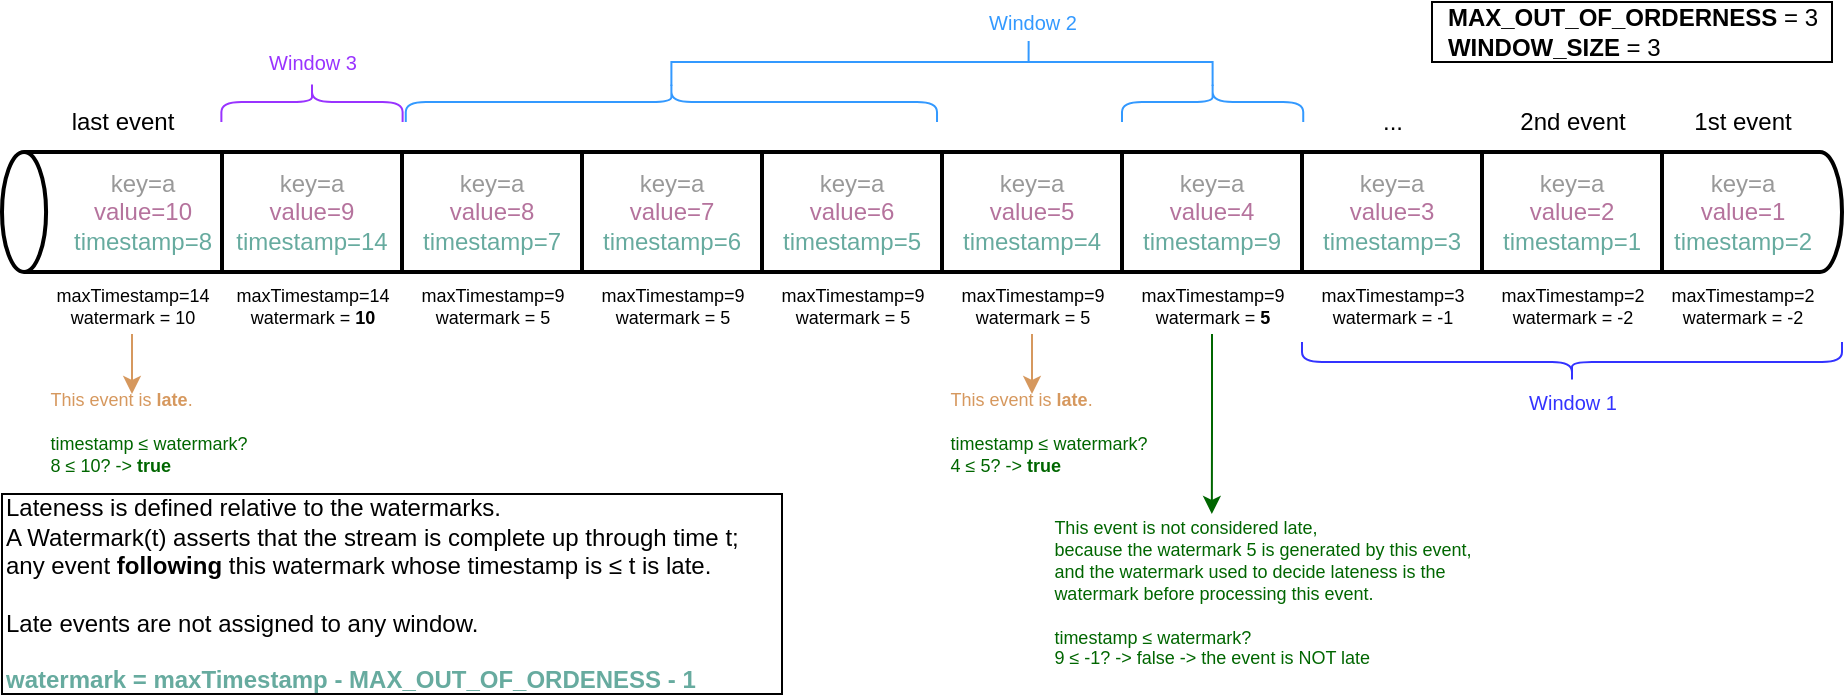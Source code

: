 <mxfile version="13.6.9" type="device"><diagram id="d2lfvzzlbhzWEriXgpfq" name="Page-1"><mxGraphModel dx="2222" dy="865" grid="1" gridSize="10" guides="1" tooltips="1" connect="1" arrows="1" fold="1" page="1" pageScale="1" pageWidth="827" pageHeight="1169" math="0" shadow="0"><root><mxCell id="0"/><mxCell id="1" parent="0"/><mxCell id="FhK9sDMLHUVrL_1yrIxx-23" value="" style="group" parent="1" vertex="1" connectable="0"><mxGeometry x="-150" y="85" width="120" height="60" as="geometry"/></mxCell><mxCell id="FhK9sDMLHUVrL_1yrIxx-24" value="&lt;span style=&quot;color: rgb(153 , 153 , 153)&quot;&gt;&lt;br&gt;&lt;/span&gt;" style="strokeWidth=2;html=1;shape=mxgraph.flowchart.direct_data;whiteSpace=wrap;align=center;rotation=-180;" parent="FhK9sDMLHUVrL_1yrIxx-23" vertex="1"><mxGeometry width="120" height="60" as="geometry"/></mxCell><mxCell id="FhK9sDMLHUVrL_1yrIxx-25" value="&lt;span style=&quot;background-color: rgb(255 , 255 , 255) ; color: rgb(153 , 153 , 153)&quot;&gt;key=a&lt;br&gt;&lt;/span&gt;&lt;span style=&quot;background-color: rgb(255 , 255 , 255) ; color: rgb(181 , 115 , 157)&quot;&gt;value=10&lt;br&gt;&lt;/span&gt;&lt;font color=&quot;#67ab9f&quot; style=&quot;background-color: rgb(255 , 255 , 255)&quot;&gt;timestamp=8&lt;/font&gt;" style="text;html=1;align=center;verticalAlign=middle;resizable=0;points=[];autosize=1;" parent="FhK9sDMLHUVrL_1yrIxx-23" vertex="1"><mxGeometry x="30" y="5" width="80" height="50" as="geometry"/></mxCell><mxCell id="FhK9sDMLHUVrL_1yrIxx-10" value="&lt;span style=&quot;color: rgb(153 , 153 , 153)&quot;&gt;key=a&lt;br&gt;&lt;/span&gt;&lt;span style=&quot;color: rgb(181 , 115 , 157)&quot;&gt;value=3&lt;br&gt;&lt;/span&gt;&lt;font color=&quot;#67ab9f&quot;&gt;timestamp=3&lt;/font&gt;" style="rounded=0;whiteSpace=wrap;html=1;strokeWidth=2;labelBackgroundColor=none;" parent="1" vertex="1"><mxGeometry x="500" y="85" width="90" height="60" as="geometry"/></mxCell><mxCell id="FhK9sDMLHUVrL_1yrIxx-11" value="&lt;span style=&quot;color: rgb(153 , 153 , 153)&quot;&gt;key=a&lt;br&gt;&lt;/span&gt;&lt;span style=&quot;color: rgb(181 , 115 , 157)&quot;&gt;value=4&lt;br&gt;&lt;/span&gt;&lt;font color=&quot;#67ab9f&quot;&gt;timestamp=9&lt;/font&gt;" style="rounded=0;whiteSpace=wrap;html=1;strokeWidth=2;" parent="1" vertex="1"><mxGeometry x="410" y="85" width="90" height="60" as="geometry"/></mxCell><mxCell id="FhK9sDMLHUVrL_1yrIxx-12" value="&lt;span style=&quot;color: rgb(153 , 153 , 153)&quot;&gt;key=a&lt;br&gt;&lt;/span&gt;&lt;span style=&quot;color: rgb(181 , 115 , 157)&quot;&gt;value=5&lt;br&gt;&lt;/span&gt;&lt;font color=&quot;#67ab9f&quot;&gt;timestamp=4&lt;/font&gt;" style="rounded=0;whiteSpace=wrap;html=1;strokeWidth=2;" parent="1" vertex="1"><mxGeometry x="320" y="85" width="90" height="60" as="geometry"/></mxCell><mxCell id="FhK9sDMLHUVrL_1yrIxx-13" value="&lt;span style=&quot;color: rgb(153 , 153 , 153)&quot;&gt;key=a&lt;br&gt;&lt;/span&gt;&lt;span style=&quot;color: rgb(181 , 115 , 157)&quot;&gt;value=6&lt;br&gt;&lt;/span&gt;&lt;font color=&quot;#67ab9f&quot;&gt;timestamp=5&lt;/font&gt;" style="rounded=0;whiteSpace=wrap;html=1;strokeWidth=2;" parent="1" vertex="1"><mxGeometry x="230" y="85" width="90" height="60" as="geometry"/></mxCell><mxCell id="FhK9sDMLHUVrL_1yrIxx-14" value="&lt;span style=&quot;color: rgb(153 , 153 , 153)&quot;&gt;key=a&lt;br&gt;&lt;/span&gt;&lt;span style=&quot;color: rgb(181 , 115 , 157)&quot;&gt;value=7&lt;br&gt;&lt;/span&gt;&lt;font color=&quot;#67ab9f&quot;&gt;timestamp=6&lt;/font&gt;" style="rounded=0;whiteSpace=wrap;html=1;strokeWidth=2;" parent="1" vertex="1"><mxGeometry x="140" y="85" width="90" height="60" as="geometry"/></mxCell><mxCell id="FhK9sDMLHUVrL_1yrIxx-15" value="&lt;span style=&quot;color: rgb(153 , 153 , 153)&quot;&gt;key=a&lt;br&gt;&lt;/span&gt;&lt;span style=&quot;color: rgb(181 , 115 , 157)&quot;&gt;value=8&lt;br&gt;&lt;/span&gt;&lt;font color=&quot;#67ab9f&quot;&gt;timestamp=7&lt;/font&gt;" style="rounded=0;whiteSpace=wrap;html=1;strokeWidth=2;" parent="1" vertex="1"><mxGeometry x="50" y="85" width="90" height="60" as="geometry"/></mxCell><mxCell id="FhK9sDMLHUVrL_1yrIxx-16" value="&lt;span style=&quot;color: rgb(153 , 153 , 153)&quot;&gt;key=a&lt;br&gt;&lt;/span&gt;&lt;span style=&quot;color: rgb(181 , 115 , 157)&quot;&gt;value=9&lt;br&gt;&lt;/span&gt;&lt;font color=&quot;#67ab9f&quot;&gt;timestamp=14&lt;/font&gt;" style="rounded=0;whiteSpace=wrap;html=1;strokeWidth=2;" parent="1" vertex="1"><mxGeometry x="-40" y="85" width="90" height="60" as="geometry"/></mxCell><mxCell id="FhK9sDMLHUVrL_1yrIxx-22" value="" style="group;labelBackgroundColor=none;" parent="1" vertex="1" connectable="0"><mxGeometry x="650" y="85" width="120" height="60" as="geometry"/></mxCell><mxCell id="FhK9sDMLHUVrL_1yrIxx-20" value="&lt;span style=&quot;color: rgb(153 , 153 , 153)&quot;&gt;&lt;br&gt;&lt;/span&gt;" style="strokeWidth=2;html=1;shape=mxgraph.flowchart.direct_data;whiteSpace=wrap;align=center;rotation=-180;" parent="FhK9sDMLHUVrL_1yrIxx-22" vertex="1"><mxGeometry width="120" height="60" as="geometry"/></mxCell><mxCell id="FhK9sDMLHUVrL_1yrIxx-21" value="&lt;span style=&quot;background-color: rgb(255 , 255 , 255) ; color: rgb(153 , 153 , 153)&quot;&gt;key=a&lt;br&gt;&lt;/span&gt;&lt;span style=&quot;background-color: rgb(255 , 255 , 255) ; color: rgb(181 , 115 , 157)&quot;&gt;value=1&lt;br&gt;&lt;/span&gt;&lt;font color=&quot;#67ab9f&quot; style=&quot;background-color: rgb(255 , 255 , 255)&quot;&gt;timestamp=2&lt;/font&gt;" style="text;html=1;align=center;verticalAlign=middle;resizable=0;points=[];autosize=1;" parent="FhK9sDMLHUVrL_1yrIxx-22" vertex="1"><mxGeometry x="30" y="5" width="80" height="50" as="geometry"/></mxCell><mxCell id="FhK9sDMLHUVrL_1yrIxx-8" value="&lt;span style=&quot;color: rgb(153 , 153 , 153)&quot;&gt;key=a&lt;br&gt;&lt;/span&gt;&lt;span style=&quot;color: rgb(181 , 115 , 157)&quot;&gt;value=2&lt;br&gt;&lt;/span&gt;&lt;font color=&quot;#67ab9f&quot;&gt;timestamp=1&lt;/font&gt;" style="rounded=0;whiteSpace=wrap;html=1;strokeWidth=2;labelBackgroundColor=none;" parent="1" vertex="1"><mxGeometry x="590" y="85" width="90" height="60" as="geometry"/></mxCell><mxCell id="FhK9sDMLHUVrL_1yrIxx-26" value="1st event" style="text;html=1;align=center;verticalAlign=middle;resizable=0;points=[];autosize=1;" parent="1" vertex="1"><mxGeometry x="690" y="60" width="60" height="20" as="geometry"/></mxCell><mxCell id="FhK9sDMLHUVrL_1yrIxx-27" value="2nd event" style="text;html=1;align=center;verticalAlign=middle;resizable=0;points=[];autosize=1;" parent="1" vertex="1"><mxGeometry x="600" y="60" width="70" height="20" as="geometry"/></mxCell><mxCell id="FhK9sDMLHUVrL_1yrIxx-28" value="..." style="text;html=1;align=center;verticalAlign=middle;resizable=0;points=[];autosize=1;" parent="1" vertex="1"><mxGeometry x="530" y="60" width="30" height="20" as="geometry"/></mxCell><mxCell id="FhK9sDMLHUVrL_1yrIxx-29" value="last event" style="text;html=1;align=center;verticalAlign=middle;resizable=0;points=[];autosize=1;" parent="1" vertex="1"><mxGeometry x="-125" y="60" width="70" height="20" as="geometry"/></mxCell><mxCell id="FhK9sDMLHUVrL_1yrIxx-30" value="&lt;div&gt;&lt;span style=&quot;font-size: 9px&quot;&gt;maxTimestamp=2&lt;/span&gt;&lt;/div&gt;&lt;font style=&quot;font-size: 9px&quot;&gt;&lt;div&gt;watermark = -2&lt;/div&gt;&lt;/font&gt;" style="text;html=1;align=center;verticalAlign=middle;resizable=0;points=[];autosize=1;" parent="1" vertex="1"><mxGeometry x="675" y="146" width="90" height="30" as="geometry"/></mxCell><mxCell id="FhK9sDMLHUVrL_1yrIxx-31" value="&lt;b&gt;MAX_OUT_OF_ORDERNESS&lt;/b&gt; = 3&lt;br&gt;&lt;div style=&quot;text-align: left&quot;&gt;&lt;b&gt;WINDOW_SIZE&lt;/b&gt;&amp;nbsp;= 3&lt;/div&gt;" style="text;html=1;align=center;verticalAlign=middle;resizable=0;points=[];autosize=1;strokeColor=#000000;" parent="1" vertex="1"><mxGeometry x="565" y="10" width="200" height="30" as="geometry"/></mxCell><mxCell id="FhK9sDMLHUVrL_1yrIxx-34" value="Lateness is defined relative to the watermarks. &lt;br&gt;A Watermark(t) asserts that the stream is complete up through time t; &lt;br&gt;any event &lt;b&gt;following&lt;/b&gt; this watermark whose timestamp is ≤ t is late.&lt;br&gt;&lt;br&gt;Late events are not assigned to any window.&lt;br&gt;&lt;br&gt;&lt;span style=&quot;font-family: &amp;#34;helvetica&amp;#34; ; text-align: center&quot;&gt;&lt;font color=&quot;#67ab9f&quot;&gt;&lt;b&gt;watermark = maxTimestamp - MAX_OUT_OF_ORDENESS - 1&lt;/b&gt;&lt;/font&gt;&lt;/span&gt;" style="text;html=1;align=left;verticalAlign=middle;resizable=0;points=[];autosize=1;strokeColor=#000000;" parent="1" vertex="1"><mxGeometry x="-150" y="256" width="390" height="100" as="geometry"/></mxCell><mxCell id="FhK9sDMLHUVrL_1yrIxx-35" value="&lt;div&gt;&lt;span style=&quot;font-size: 9px&quot;&gt;maxTimestamp=2&lt;/span&gt;&lt;/div&gt;&lt;font style=&quot;font-size: 9px&quot;&gt;&lt;div&gt;watermark = -2&lt;/div&gt;&lt;/font&gt;" style="text;html=1;align=center;verticalAlign=middle;resizable=0;points=[];autosize=1;" parent="1" vertex="1"><mxGeometry x="590" y="146" width="90" height="30" as="geometry"/></mxCell><mxCell id="FhK9sDMLHUVrL_1yrIxx-36" value="&lt;div&gt;&lt;span style=&quot;font-size: 9px&quot;&gt;maxTimestamp=3&lt;/span&gt;&lt;/div&gt;&lt;font style=&quot;font-size: 9px&quot;&gt;&lt;div&gt;watermark = -1&lt;/div&gt;&lt;/font&gt;" style="text;html=1;align=center;verticalAlign=middle;resizable=0;points=[];autosize=1;" parent="1" vertex="1"><mxGeometry x="500" y="146" width="90" height="30" as="geometry"/></mxCell><mxCell id="FhK9sDMLHUVrL_1yrIxx-48" style="edgeStyle=orthogonalEdgeStyle;rounded=0;orthogonalLoop=1;jettySize=auto;html=1;entryX=0.386;entryY=0;entryDx=0;entryDy=0;entryPerimeter=0;strokeColor=#006600;" parent="1" source="FhK9sDMLHUVrL_1yrIxx-37" target="FhK9sDMLHUVrL_1yrIxx-47" edge="1"><mxGeometry relative="1" as="geometry"/></mxCell><mxCell id="FhK9sDMLHUVrL_1yrIxx-37" value="&lt;div&gt;&lt;span style=&quot;font-size: 9px&quot;&gt;maxTimestamp=9&lt;/span&gt;&lt;/div&gt;&lt;font style=&quot;font-size: 9px&quot;&gt;&lt;div&gt;watermark = &lt;b&gt;5&lt;/b&gt;&lt;/div&gt;&lt;/font&gt;" style="text;html=1;align=center;verticalAlign=middle;resizable=0;points=[];autosize=1;" parent="1" vertex="1"><mxGeometry x="410" y="146" width="90" height="30" as="geometry"/></mxCell><mxCell id="FhK9sDMLHUVrL_1yrIxx-54" style="edgeStyle=orthogonalEdgeStyle;rounded=0;orthogonalLoop=1;jettySize=auto;html=1;fontColor=#D6985E;strokeColor=#D6985E;" parent="1" source="FhK9sDMLHUVrL_1yrIxx-38" target="FhK9sDMLHUVrL_1yrIxx-49" edge="1"><mxGeometry relative="1" as="geometry"/></mxCell><mxCell id="FhK9sDMLHUVrL_1yrIxx-38" value="&lt;div&gt;&lt;span style=&quot;font-size: 9px&quot;&gt;maxTimestamp=9&lt;/span&gt;&lt;/div&gt;&lt;font style=&quot;font-size: 9px&quot;&gt;&lt;div&gt;watermark = 5&lt;/div&gt;&lt;/font&gt;" style="text;html=1;align=center;verticalAlign=middle;resizable=0;points=[];autosize=1;" parent="1" vertex="1"><mxGeometry x="320" y="146" width="90" height="30" as="geometry"/></mxCell><mxCell id="FhK9sDMLHUVrL_1yrIxx-39" value="&lt;div&gt;&lt;span style=&quot;font-size: 9px&quot;&gt;maxTimestamp=9&lt;/span&gt;&lt;/div&gt;&lt;font style=&quot;font-size: 9px&quot;&gt;&lt;div&gt;watermark = 5&lt;/div&gt;&lt;/font&gt;" style="text;html=1;align=center;verticalAlign=middle;resizable=0;points=[];autosize=1;" parent="1" vertex="1"><mxGeometry x="230" y="146" width="90" height="30" as="geometry"/></mxCell><mxCell id="FhK9sDMLHUVrL_1yrIxx-40" value="&lt;div&gt;&lt;span style=&quot;font-size: 9px&quot;&gt;maxTimestamp=9&lt;/span&gt;&lt;/div&gt;&lt;font style=&quot;font-size: 9px&quot;&gt;&lt;div&gt;watermark = 5&lt;/div&gt;&lt;/font&gt;" style="text;html=1;align=center;verticalAlign=middle;resizable=0;points=[];autosize=1;" parent="1" vertex="1"><mxGeometry x="140" y="146" width="90" height="30" as="geometry"/></mxCell><mxCell id="FhK9sDMLHUVrL_1yrIxx-41" value="&lt;div&gt;&lt;span style=&quot;font-size: 9px&quot;&gt;maxTimestamp=9&lt;/span&gt;&lt;/div&gt;&lt;font style=&quot;font-size: 9px&quot;&gt;&lt;div&gt;watermark = 5&lt;/div&gt;&lt;/font&gt;" style="text;html=1;align=center;verticalAlign=middle;resizable=0;points=[];autosize=1;" parent="1" vertex="1"><mxGeometry x="50" y="146" width="90" height="30" as="geometry"/></mxCell><mxCell id="FhK9sDMLHUVrL_1yrIxx-42" value="&lt;div&gt;&lt;span style=&quot;font-size: 9px&quot;&gt;maxTimestamp=14&lt;/span&gt;&lt;/div&gt;&lt;font style=&quot;font-size: 9px&quot;&gt;&lt;div&gt;watermark = &lt;b&gt;10&lt;/b&gt;&lt;/div&gt;&lt;/font&gt;" style="text;html=1;align=center;verticalAlign=middle;resizable=0;points=[];autosize=1;" parent="1" vertex="1"><mxGeometry x="-40" y="146" width="90" height="30" as="geometry"/></mxCell><mxCell id="FhK9sDMLHUVrL_1yrIxx-59" style="edgeStyle=orthogonalEdgeStyle;rounded=0;orthogonalLoop=1;jettySize=auto;html=1;strokeColor=#D6985E;fontColor=#D6985E;" parent="1" source="FhK9sDMLHUVrL_1yrIxx-45" target="FhK9sDMLHUVrL_1yrIxx-56" edge="1"><mxGeometry relative="1" as="geometry"/></mxCell><mxCell id="FhK9sDMLHUVrL_1yrIxx-45" value="&lt;div&gt;&lt;span style=&quot;font-size: 9px&quot;&gt;maxTimestamp=14&lt;/span&gt;&lt;/div&gt;&lt;font style=&quot;font-size: 9px&quot;&gt;&lt;div&gt;watermark = 10&lt;/div&gt;&lt;/font&gt;" style="text;html=1;align=center;verticalAlign=middle;resizable=0;points=[];autosize=1;" parent="1" vertex="1"><mxGeometry x="-130" y="146" width="90" height="30" as="geometry"/></mxCell><mxCell id="FhK9sDMLHUVrL_1yrIxx-47" value="&lt;div style=&quot;text-align: left&quot;&gt;&lt;span style=&quot;font-size: 9px&quot;&gt;&lt;font color=&quot;#006600&quot;&gt;This event is not considered late,&lt;/font&gt;&lt;/span&gt;&lt;/div&gt;&lt;font style=&quot;font-size: 9px&quot; color=&quot;#006600&quot;&gt;&lt;div style=&quot;text-align: left&quot;&gt;because the watermark 5 is generated by this event,&lt;/div&gt;&lt;div style=&quot;text-align: left&quot;&gt;and the watermark used to decide lateness is the&amp;nbsp;&lt;/div&gt;&lt;div style=&quot;text-align: left&quot;&gt;watermark before processing this event.&lt;/div&gt;&lt;div style=&quot;text-align: left&quot;&gt;&lt;br&gt;&lt;/div&gt;&lt;div style=&quot;text-align: left&quot;&gt;timestamp ≤ watermark?&lt;/div&gt;&lt;div style=&quot;text-align: left&quot;&gt;9 ≤ -1? -&amp;gt; false -&amp;gt; the event is NOT late&lt;/div&gt;&lt;/font&gt;" style="text;html=1;align=center;verticalAlign=middle;resizable=0;points=[];autosize=1;labelBorderColor=none;labelBackgroundColor=none;spacingTop=-15;" parent="1" vertex="1"><mxGeometry x="370" y="266" width="220" height="90" as="geometry"/></mxCell><mxCell id="FhK9sDMLHUVrL_1yrIxx-49" value="&lt;div style=&quot;text-align: left&quot;&gt;&lt;span style=&quot;font-size: 9px&quot;&gt;&lt;font color=&quot;#d6985e&quot;&gt;This event is &lt;b&gt;late&lt;/b&gt;.&lt;/font&gt;&lt;/span&gt;&lt;/div&gt;&lt;font style=&quot;font-size: 9px&quot;&gt;&lt;div style=&quot;text-align: left&quot;&gt;&lt;br&gt;&lt;/div&gt;&lt;div style=&quot;color: rgb(0 , 102 , 0) ; text-align: left&quot;&gt;timestamp ≤ watermark?&lt;/div&gt;&lt;div style=&quot;color: rgb(0 , 102 , 0) ; text-align: left&quot;&gt;4 ≤ 5? -&amp;gt; &lt;b&gt;true&lt;/b&gt;&lt;/div&gt;&lt;/font&gt;" style="text;html=1;align=center;verticalAlign=middle;resizable=0;points=[];autosize=1;labelBorderColor=none;labelBackgroundColor=none;spacingTop=-15;spacingLeft=15;" parent="1" vertex="1"><mxGeometry x="300" y="206" width="130" height="50" as="geometry"/></mxCell><mxCell id="FhK9sDMLHUVrL_1yrIxx-56" value="&lt;div style=&quot;text-align: left&quot;&gt;&lt;span style=&quot;font-size: 9px&quot;&gt;&lt;font color=&quot;#d6985e&quot;&gt;This event is &lt;b&gt;late&lt;/b&gt;.&lt;/font&gt;&lt;/span&gt;&lt;/div&gt;&lt;font style=&quot;font-size: 9px&quot;&gt;&lt;div style=&quot;text-align: left&quot;&gt;&lt;br&gt;&lt;/div&gt;&lt;div style=&quot;color: rgb(0 , 102 , 0) ; text-align: left&quot;&gt;timestamp ≤ watermark?&lt;/div&gt;&lt;div style=&quot;color: rgb(0 , 102 , 0) ; text-align: left&quot;&gt;8 ≤ 10? -&amp;gt; &lt;b&gt;true&lt;/b&gt;&lt;/div&gt;&lt;/font&gt;" style="text;html=1;align=center;verticalAlign=middle;resizable=0;points=[];autosize=1;labelBorderColor=none;labelBackgroundColor=none;spacingTop=-15;spacingLeft=15;" parent="1" vertex="1"><mxGeometry x="-150" y="206" width="130" height="50" as="geometry"/></mxCell><mxCell id="cJe1UJSECuClgJoFduEC-3" value="" style="group" vertex="1" connectable="0" parent="1"><mxGeometry x="500" y="180" width="270" height="40" as="geometry"/></mxCell><mxCell id="cJe1UJSECuClgJoFduEC-1" value="" style="shape=curlyBracket;whiteSpace=wrap;html=1;rounded=1;rotation=-90;strokeColor=#3333FF;" vertex="1" parent="cJe1UJSECuClgJoFduEC-3"><mxGeometry x="125" y="-125" width="20" height="270" as="geometry"/></mxCell><mxCell id="cJe1UJSECuClgJoFduEC-2" value="&lt;font style=&quot;font-size: 10px&quot; color=&quot;#3333ff&quot;&gt;Window 1&lt;/font&gt;" style="text;html=1;align=center;verticalAlign=middle;resizable=0;points=[];autosize=1;" vertex="1" parent="cJe1UJSECuClgJoFduEC-3"><mxGeometry x="105" y="20" width="60" height="20" as="geometry"/></mxCell><mxCell id="cJe1UJSECuClgJoFduEC-7" value="&lt;font style=&quot;font-size: 10px&quot; color=&quot;#3399ff&quot;&gt;Window 2&lt;/font&gt;" style="text;html=1;align=center;verticalAlign=middle;resizable=0;points=[];autosize=1;" vertex="1" parent="1"><mxGeometry x="335" y="10" width="60" height="20" as="geometry"/></mxCell><mxCell id="cJe1UJSECuClgJoFduEC-16" style="edgeStyle=orthogonalEdgeStyle;rounded=0;orthogonalLoop=1;jettySize=auto;html=1;entryX=0.472;entryY=0.975;entryDx=0;entryDy=0;entryPerimeter=0;exitX=0.1;exitY=0.5;exitDx=0;exitDy=0;exitPerimeter=0;endArrow=none;endFill=0;strokeColor=#3399FF;" edge="1" parent="1" source="cJe1UJSECuClgJoFduEC-6" target="cJe1UJSECuClgJoFduEC-7"><mxGeometry relative="1" as="geometry"><Array as="points"><mxPoint x="185" y="40"/><mxPoint x="363" y="40"/></Array></mxGeometry></mxCell><mxCell id="cJe1UJSECuClgJoFduEC-6" value="" style="shape=curlyBracket;whiteSpace=wrap;html=1;rounded=1;rotation=90;strokeColor=#3399FF;" vertex="1" parent="1"><mxGeometry x="174.7" y="-72.8" width="20" height="265.62" as="geometry"/></mxCell><mxCell id="cJe1UJSECuClgJoFduEC-18" style="edgeStyle=orthogonalEdgeStyle;rounded=0;orthogonalLoop=1;jettySize=auto;html=1;endArrow=none;endFill=0;strokeColor=#3399FF;exitX=0.1;exitY=0.5;exitDx=0;exitDy=0;exitPerimeter=0;" edge="1" parent="1" source="cJe1UJSECuClgJoFduEC-15"><mxGeometry relative="1" as="geometry"><mxPoint x="360" y="40" as="targetPoint"/><Array as="points"><mxPoint x="455" y="40"/></Array></mxGeometry></mxCell><mxCell id="cJe1UJSECuClgJoFduEC-15" value="" style="shape=curlyBracket;whiteSpace=wrap;html=1;rounded=1;rotation=90;strokeColor=#3399FF;" vertex="1" parent="1"><mxGeometry x="445.31" y="14.68" width="20" height="90.62" as="geometry"/></mxCell><mxCell id="cJe1UJSECuClgJoFduEC-19" value="" style="shape=curlyBracket;whiteSpace=wrap;html=1;rounded=1;rotation=90;strokeColor=#9933FF;" vertex="1" parent="1"><mxGeometry x="-5" y="14.68" width="20" height="90.62" as="geometry"/></mxCell><mxCell id="cJe1UJSECuClgJoFduEC-20" value="&lt;font style=&quot;font-size: 10px&quot; color=&quot;#9933ff&quot;&gt;Window 3&lt;/font&gt;" style="text;html=1;align=center;verticalAlign=middle;resizable=0;points=[];autosize=1;" vertex="1" parent="1"><mxGeometry x="-25" y="30" width="60" height="20" as="geometry"/></mxCell></root></mxGraphModel></diagram></mxfile>